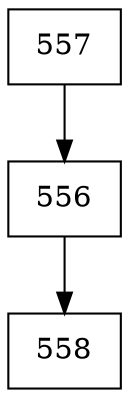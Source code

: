 digraph G {
  node [shape=record];
  node0 [label="{557}"];
  node0 -> node1;
  node1 [label="{556}"];
  node1 -> node2;
  node2 [label="{558}"];
}
